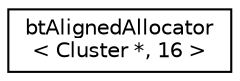digraph "Graphical Class Hierarchy"
{
  edge [fontname="Helvetica",fontsize="10",labelfontname="Helvetica",labelfontsize="10"];
  node [fontname="Helvetica",fontsize="10",shape=record];
  rankdir="LR";
  Node1 [label="btAlignedAllocator\l\< Cluster *, 16 \>",height=0.2,width=0.4,color="black", fillcolor="white", style="filled",URL="$classbt_aligned_allocator.html"];
}
